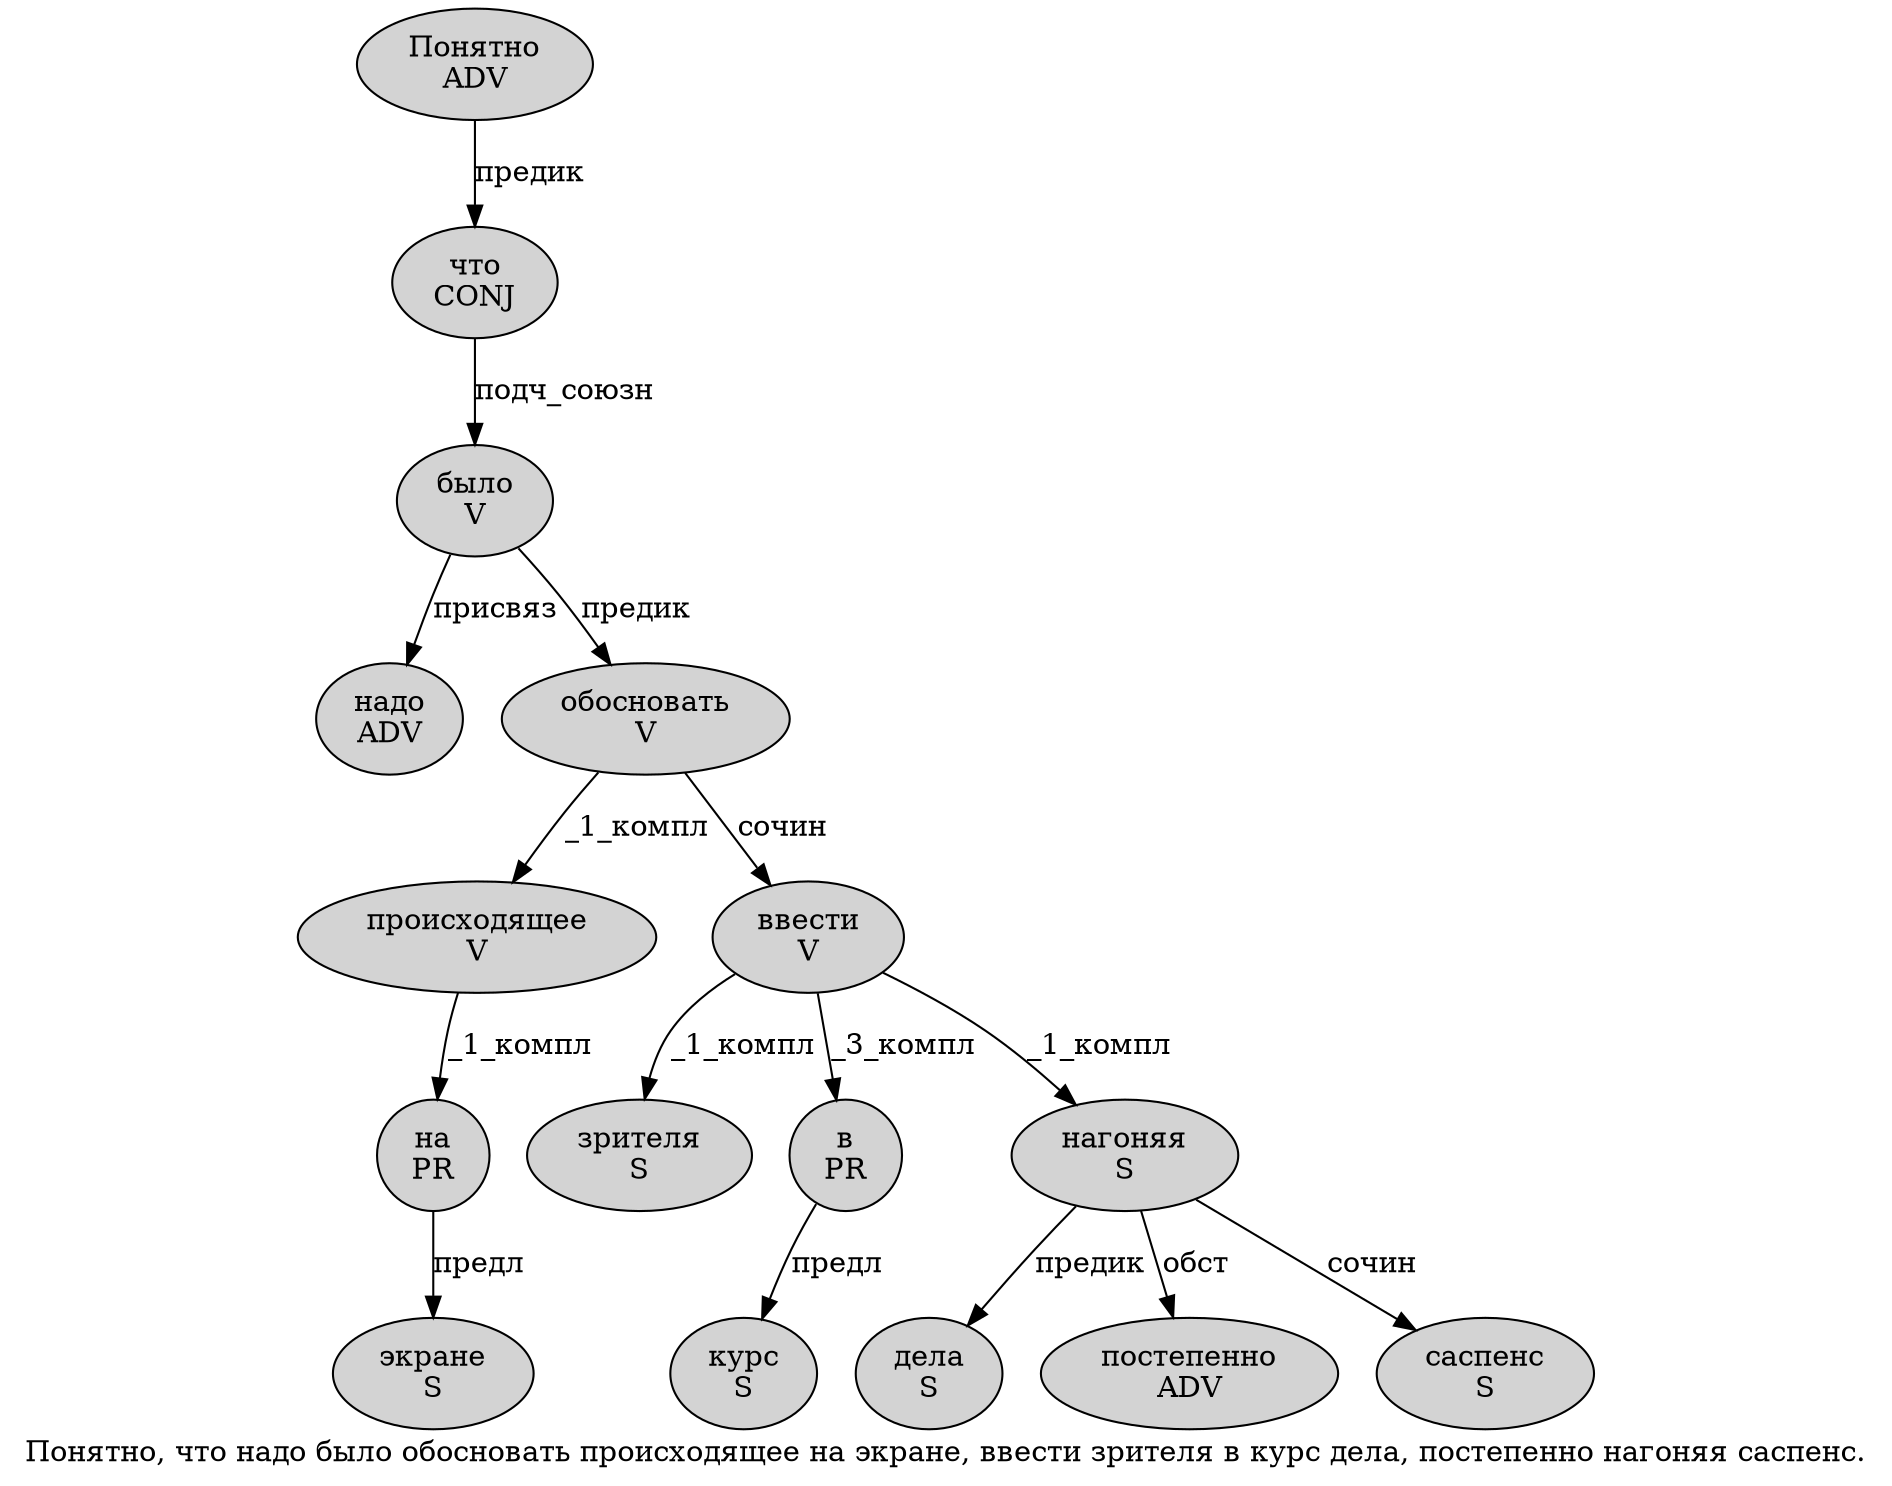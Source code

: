 digraph SENTENCE_4583 {
	graph [label="Понятно, что надо было обосновать происходящее на экране, ввести зрителя в курс дела, постепенно нагоняя саспенс."]
	node [style=filled]
		0 [label="Понятно
ADV" color="" fillcolor=lightgray penwidth=1 shape=ellipse]
		2 [label="что
CONJ" color="" fillcolor=lightgray penwidth=1 shape=ellipse]
		3 [label="надо
ADV" color="" fillcolor=lightgray penwidth=1 shape=ellipse]
		4 [label="было
V" color="" fillcolor=lightgray penwidth=1 shape=ellipse]
		5 [label="обосновать
V" color="" fillcolor=lightgray penwidth=1 shape=ellipse]
		6 [label="происходящее
V" color="" fillcolor=lightgray penwidth=1 shape=ellipse]
		7 [label="на
PR" color="" fillcolor=lightgray penwidth=1 shape=ellipse]
		8 [label="экране
S" color="" fillcolor=lightgray penwidth=1 shape=ellipse]
		10 [label="ввести
V" color="" fillcolor=lightgray penwidth=1 shape=ellipse]
		11 [label="зрителя
S" color="" fillcolor=lightgray penwidth=1 shape=ellipse]
		12 [label="в
PR" color="" fillcolor=lightgray penwidth=1 shape=ellipse]
		13 [label="курс
S" color="" fillcolor=lightgray penwidth=1 shape=ellipse]
		14 [label="дела
S" color="" fillcolor=lightgray penwidth=1 shape=ellipse]
		16 [label="постепенно
ADV" color="" fillcolor=lightgray penwidth=1 shape=ellipse]
		17 [label="нагоняя
S" color="" fillcolor=lightgray penwidth=1 shape=ellipse]
		18 [label="саспенс
S" color="" fillcolor=lightgray penwidth=1 shape=ellipse]
			4 -> 3 [label="присвяз"]
			4 -> 5 [label="предик"]
			10 -> 11 [label="_1_компл"]
			10 -> 12 [label="_3_компл"]
			10 -> 17 [label="_1_компл"]
			12 -> 13 [label="предл"]
			17 -> 14 [label="предик"]
			17 -> 16 [label="обст"]
			17 -> 18 [label="сочин"]
			2 -> 4 [label="подч_союзн"]
			0 -> 2 [label="предик"]
			6 -> 7 [label="_1_компл"]
			5 -> 6 [label="_1_компл"]
			5 -> 10 [label="сочин"]
			7 -> 8 [label="предл"]
}